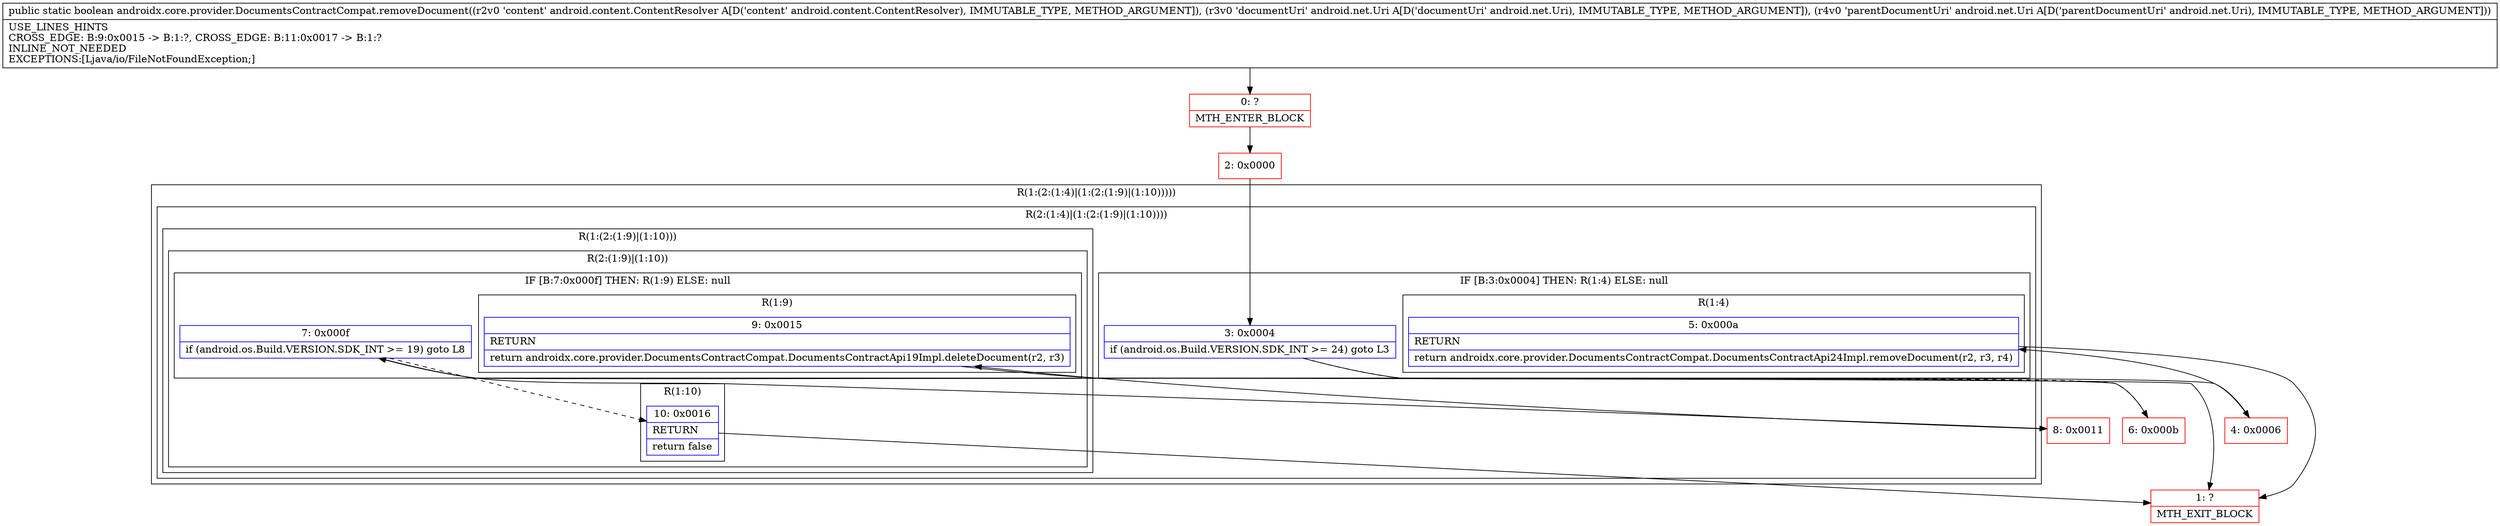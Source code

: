 digraph "CFG forandroidx.core.provider.DocumentsContractCompat.removeDocument(Landroid\/content\/ContentResolver;Landroid\/net\/Uri;Landroid\/net\/Uri;)Z" {
subgraph cluster_Region_1831427505 {
label = "R(1:(2:(1:4)|(1:(2:(1:9)|(1:10)))))";
node [shape=record,color=blue];
subgraph cluster_Region_1886302073 {
label = "R(2:(1:4)|(1:(2:(1:9)|(1:10))))";
node [shape=record,color=blue];
subgraph cluster_IfRegion_1946727257 {
label = "IF [B:3:0x0004] THEN: R(1:4) ELSE: null";
node [shape=record,color=blue];
Node_3 [shape=record,label="{3\:\ 0x0004|if (android.os.Build.VERSION.SDK_INT \>= 24) goto L3\l}"];
subgraph cluster_Region_3929724 {
label = "R(1:4)";
node [shape=record,color=blue];
Node_5 [shape=record,label="{5\:\ 0x000a|RETURN\l|return androidx.core.provider.DocumentsContractCompat.DocumentsContractApi24Impl.removeDocument(r2, r3, r4)\l}"];
}
}
subgraph cluster_Region_668530463 {
label = "R(1:(2:(1:9)|(1:10)))";
node [shape=record,color=blue];
subgraph cluster_Region_583569914 {
label = "R(2:(1:9)|(1:10))";
node [shape=record,color=blue];
subgraph cluster_IfRegion_325807233 {
label = "IF [B:7:0x000f] THEN: R(1:9) ELSE: null";
node [shape=record,color=blue];
Node_7 [shape=record,label="{7\:\ 0x000f|if (android.os.Build.VERSION.SDK_INT \>= 19) goto L8\l}"];
subgraph cluster_Region_1287446662 {
label = "R(1:9)";
node [shape=record,color=blue];
Node_9 [shape=record,label="{9\:\ 0x0015|RETURN\l|return androidx.core.provider.DocumentsContractCompat.DocumentsContractApi19Impl.deleteDocument(r2, r3)\l}"];
}
}
subgraph cluster_Region_750556673 {
label = "R(1:10)";
node [shape=record,color=blue];
Node_10 [shape=record,label="{10\:\ 0x0016|RETURN\l|return false\l}"];
}
}
}
}
}
Node_0 [shape=record,color=red,label="{0\:\ ?|MTH_ENTER_BLOCK\l}"];
Node_2 [shape=record,color=red,label="{2\:\ 0x0000}"];
Node_4 [shape=record,color=red,label="{4\:\ 0x0006}"];
Node_1 [shape=record,color=red,label="{1\:\ ?|MTH_EXIT_BLOCK\l}"];
Node_6 [shape=record,color=red,label="{6\:\ 0x000b}"];
Node_8 [shape=record,color=red,label="{8\:\ 0x0011}"];
MethodNode[shape=record,label="{public static boolean androidx.core.provider.DocumentsContractCompat.removeDocument((r2v0 'content' android.content.ContentResolver A[D('content' android.content.ContentResolver), IMMUTABLE_TYPE, METHOD_ARGUMENT]), (r3v0 'documentUri' android.net.Uri A[D('documentUri' android.net.Uri), IMMUTABLE_TYPE, METHOD_ARGUMENT]), (r4v0 'parentDocumentUri' android.net.Uri A[D('parentDocumentUri' android.net.Uri), IMMUTABLE_TYPE, METHOD_ARGUMENT]))  | USE_LINES_HINTS\lCROSS_EDGE: B:9:0x0015 \-\> B:1:?, CROSS_EDGE: B:11:0x0017 \-\> B:1:?\lINLINE_NOT_NEEDED\lEXCEPTIONS:[Ljava\/io\/FileNotFoundException;]\l}"];
MethodNode -> Node_0;Node_3 -> Node_4;
Node_3 -> Node_6[style=dashed];
Node_5 -> Node_1;
Node_7 -> Node_8;
Node_7 -> Node_10[style=dashed];
Node_9 -> Node_1;
Node_10 -> Node_1;
Node_0 -> Node_2;
Node_2 -> Node_3;
Node_4 -> Node_5;
Node_6 -> Node_7;
Node_8 -> Node_9;
}

